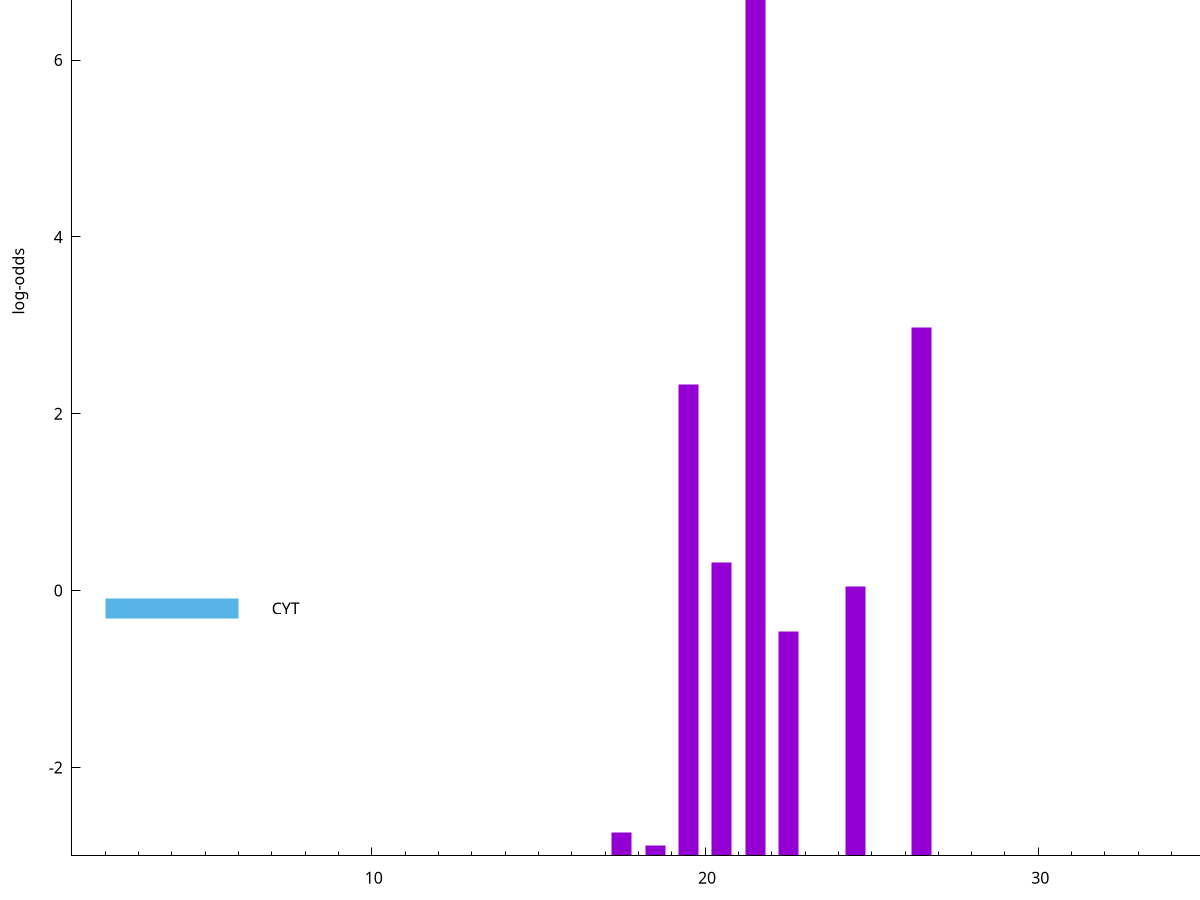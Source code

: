 set title "LipoP predictions for SPy_0843"
set size 2., 1.4
set xrange [1:70] 
set mxtics 10
set yrange [-3:10]
set y2range [0:13]
set ylabel "log-odds"
set term postscript eps color solid "Helvetica" 30
set output "SPy_0843.eps"
set arrow from 2,8.07874 to 6,8.07874 nohead lt 1 lw 20
set label "SpI" at 7,8.07874
set arrow from 2,-0.200913 to 6,-0.200913 nohead lt 3 lw 20
set label "CYT" at 7,-0.200913
set arrow from 2,8.07874 to 6,8.07874 nohead lt 1 lw 20
set label "SpI" at 7,8.07874
# NOTE: The scores below are the log-odds scores with the threshold
# NOTE: subtracted (a hack to make gnuplot make the histogram all
# NOTE: look nice).
plot "-" axes x1y2 title "" with impulses lt 1 lw 20
21.500000 10.988750
26.500000 5.975960
19.500000 5.333650
20.500000 3.314870
24.500000 3.045128
22.500000 2.532802
17.500000 0.263440
18.500000 0.113090
e
exit
